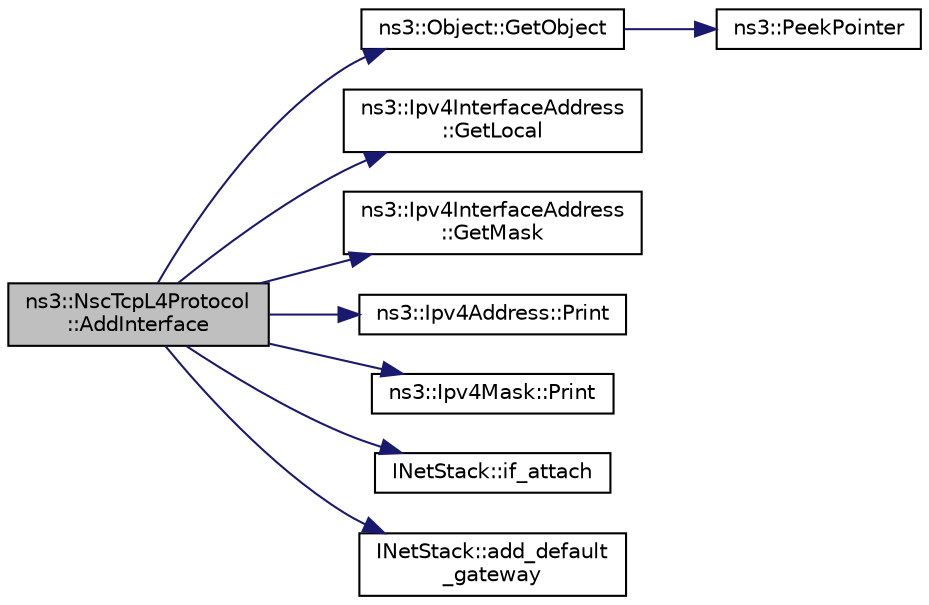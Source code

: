 digraph "ns3::NscTcpL4Protocol::AddInterface"
{
  edge [fontname="Helvetica",fontsize="10",labelfontname="Helvetica",labelfontsize="10"];
  node [fontname="Helvetica",fontsize="10",shape=record];
  rankdir="LR";
  Node1 [label="ns3::NscTcpL4Protocol\l::AddInterface",height=0.2,width=0.4,color="black", fillcolor="grey75", style="filled", fontcolor="black"];
  Node1 -> Node2 [color="midnightblue",fontsize="10",style="solid"];
  Node2 [label="ns3::Object::GetObject",height=0.2,width=0.4,color="black", fillcolor="white", style="filled",URL="$d9/d77/classns3_1_1Object.html#a13e18c00017096c8381eb651d5bd0783"];
  Node2 -> Node3 [color="midnightblue",fontsize="10",style="solid"];
  Node3 [label="ns3::PeekPointer",height=0.2,width=0.4,color="black", fillcolor="white", style="filled",URL="$d7/d2e/namespacens3.html#af2a7557fe9afdd98d8f6f8f6e412cf5a"];
  Node1 -> Node4 [color="midnightblue",fontsize="10",style="solid"];
  Node4 [label="ns3::Ipv4InterfaceAddress\l::GetLocal",height=0.2,width=0.4,color="black", fillcolor="white", style="filled",URL="$d4/d16/classns3_1_1Ipv4InterfaceAddress.html#a716a425049f48b9fe6e38868b1f413f6",tooltip="Get the local address. "];
  Node1 -> Node5 [color="midnightblue",fontsize="10",style="solid"];
  Node5 [label="ns3::Ipv4InterfaceAddress\l::GetMask",height=0.2,width=0.4,color="black", fillcolor="white", style="filled",URL="$d4/d16/classns3_1_1Ipv4InterfaceAddress.html#a6b854be0dc6cd68dacaea8b8037cbc62",tooltip="Get the network mask. "];
  Node1 -> Node6 [color="midnightblue",fontsize="10",style="solid"];
  Node6 [label="ns3::Ipv4Address::Print",height=0.2,width=0.4,color="black", fillcolor="white", style="filled",URL="$de/d55/classns3_1_1Ipv4Address.html#aa1eb6e1e4a2ab0c24a9c371dcefdb766",tooltip="Print this address to the given output stream. "];
  Node1 -> Node7 [color="midnightblue",fontsize="10",style="solid"];
  Node7 [label="ns3::Ipv4Mask::Print",height=0.2,width=0.4,color="black", fillcolor="white", style="filled",URL="$d5/df8/classns3_1_1Ipv4Mask.html#a4afcf0932364f41eb04e0c49c906a44e",tooltip="Print this mask to the given output stream. "];
  Node1 -> Node8 [color="midnightblue",fontsize="10",style="solid"];
  Node8 [label="INetStack::if_attach",height=0.2,width=0.4,color="black", fillcolor="white", style="filled",URL="$da/d49/structINetStack.html#aa092e60f18b07a756727ef3d48fb23c2",tooltip="Attach an interface to the stack. "];
  Node1 -> Node9 [color="midnightblue",fontsize="10",style="solid"];
  Node9 [label="INetStack::add_default\l_gateway",height=0.2,width=0.4,color="black", fillcolor="white", style="filled",URL="$da/d49/structINetStack.html#a73f8126b5bfa498c7558fe3144b79b22",tooltip="Add a default gateway to the interface. "];
}
